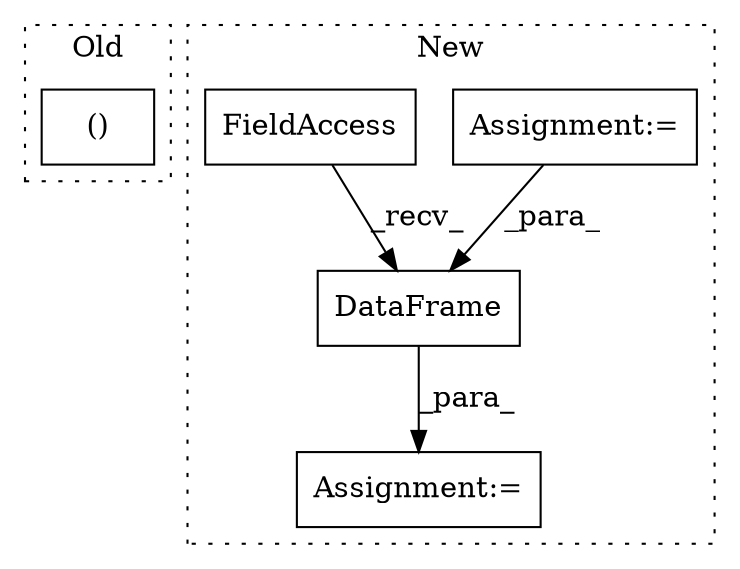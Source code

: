 digraph G {
subgraph cluster0 {
1 [label="()" a="106" s="5046" l="30" shape="box"];
label = "Old";
style="dotted";
}
subgraph cluster1 {
2 [label="DataFrame" a="32" s="4904,4939" l="10,1" shape="box"];
3 [label="Assignment:=" a="7" s="5931" l="1" shape="box"];
4 [label="Assignment:=" a="7" s="4810" l="1" shape="box"];
5 [label="FieldAccess" a="22" s="4897" l="6" shape="box"];
label = "New";
style="dotted";
}
2 -> 3 [label="_para_"];
4 -> 2 [label="_para_"];
5 -> 2 [label="_recv_"];
}